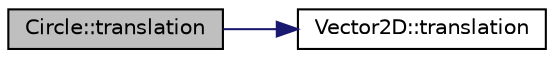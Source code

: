 digraph "Circle::translation"
{
 // LATEX_PDF_SIZE
  edge [fontname="Helvetica",fontsize="10",labelfontname="Helvetica",labelfontsize="10"];
  node [fontname="Helvetica",fontsize="10",shape=record];
  rankdir="LR";
  Node1 [label="Circle::translation",height=0.2,width=0.4,color="black", fillcolor="grey75", style="filled", fontcolor="black",tooltip=" "];
  Node1 -> Node2 [color="midnightblue",fontsize="10",style="solid",fontname="Helvetica"];
  Node2 [label="Vector2D::translation",height=0.2,width=0.4,color="black", fillcolor="white", style="filled",URL="$class_vector2_d.html#a60c45508fe6cca278f1e12d2c51c4c93",tooltip=" "];
}
